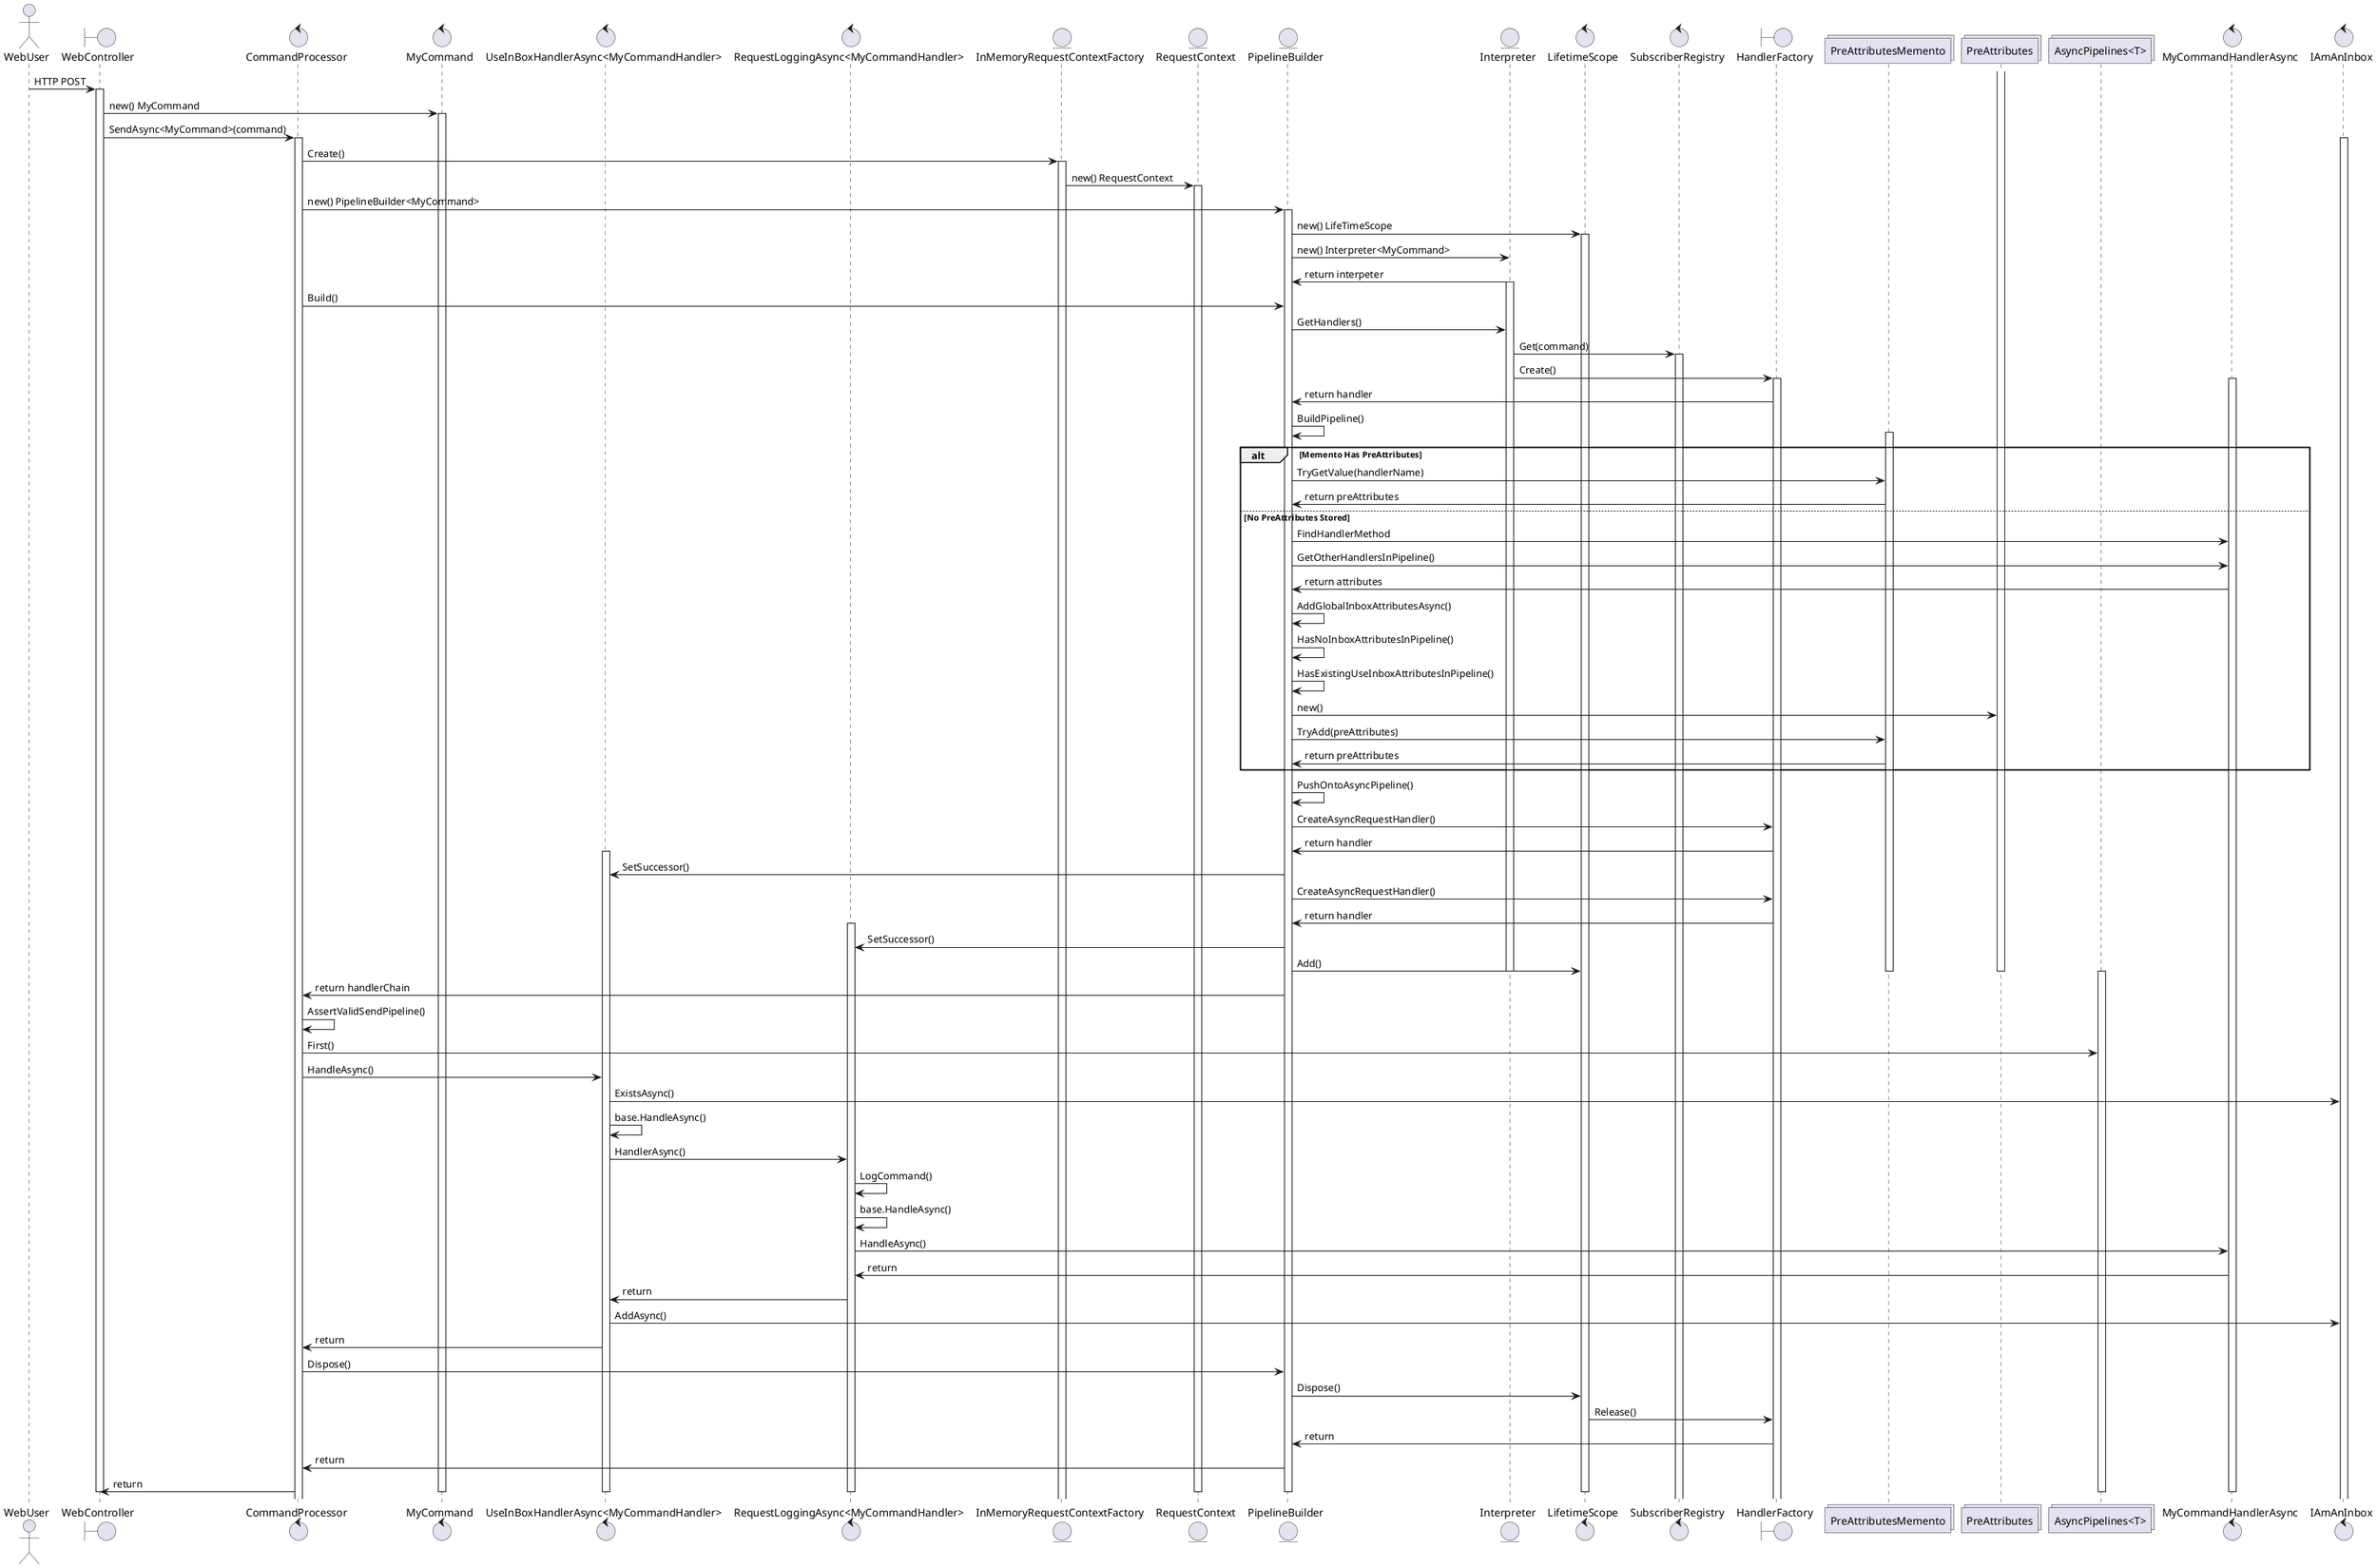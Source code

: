 @startuml Brighter_SendAsync_Pipeline

actor WebUser
boundary WebController
control CommandProcessor
control MyCommand
control "UseInBoxHandlerAsync<MyCommandHandler>" as Inbox
control "RequestLoggingAsync<MyCommandHandler>" as Logger
entity InMemoryRequestContextFactory
entity RequestContext
entity PipelineBuilder
entity Interpreter
control LifetimeScope
control SubscriberRegistry
boundary HandlerFactory
collections PreAttributesMemento
collections PreAttributes
collections "AsyncPipelines<T>" as HandlerChain
control MyCommandHandlerAsync
control IAmAnInbox

WebUser -> WebController: HTTP POST
activate WebController
WebController -> MyCommand: new() MyCommand
activate MyCommand
WebController -> CommandProcessor: SendAsync<MyCommand>(command)
activate CommandProcessor
activate IAmAnInbox
CommandProcessor -> InMemoryRequestContextFactory: Create()
activate InMemoryRequestContextFactory
InMemoryRequestContextFactory -> RequestContext: new() RequestContext
activate RequestContext
CommandProcessor -> PipelineBuilder: new() PipelineBuilder<MyCommand>
activate PipelineBuilder
PipelineBuilder -> LifetimeScope: new() LifeTimeScope
activate LifetimeScope
PipelineBuilder -> Interpreter: new() Interpreter<MyCommand>
Interpreter -> PipelineBuilder: return interpeter
activate Interpreter
CommandProcessor -> PipelineBuilder: Build()
PipelineBuilder -> Interpreter: GetHandlers()
Interpreter -> SubscriberRegistry: Get(command)
activate SubscriberRegistry
Interpreter -> HandlerFactory: Create()
activate HandlerFactory
activate MyCommandHandlerAsync
HandlerFactory -> PipelineBuilder: return handler
PipelineBuilder -> PipelineBuilder: BuildPipeline()

activate PreAttributesMemento
alt Memento Has PreAttributes
    PipelineBuilder -> PreAttributesMemento: TryGetValue(handlerName)
    PreAttributesMemento -> PipelineBuilder: return preAttributes
else No PreAttributes Stored
    PipelineBuilder -> MyCommandHandlerAsync: FindHandlerMethod
    PipelineBuilder -> MyCommandHandlerAsync: GetOtherHandlersInPipeline()
    PipelineBuilder <- MyCommandHandlerAsync: return attributes
    PipelineBuilder -> PipelineBuilder: AddGlobalInboxAttributesAsync()
    PipelineBuilder -> PipelineBuilder: HasNoInboxAttributesInPipeline()
    PipelineBuilder -> PipelineBuilder: HasExistingUseInboxAttributesInPipeline()
    PipelineBuilder -> PreAttributes: new()
    PipelineBuilder -> PreAttributesMemento: TryAdd(preAttributes)
    PreAttributesMemento -> PipelineBuilder: return preAttributes
end

activate PreAttributes
PipelineBuilder -> PipelineBuilder: PushOntoAsyncPipeline()
PipelineBuilder -> HandlerFactory: CreateAsyncRequestHandler()
HandlerFactory -> PipelineBuilder: return handler
activate Inbox
PipelineBuilder -> Inbox: SetSuccessor()
PipelineBuilder -> HandlerFactory: CreateAsyncRequestHandler()
HandlerFactory -> PipelineBuilder: return handler
activate Logger
PipelineBuilder -> Logger: SetSuccessor()
PipelineBuilder -> LifetimeScope: Add()
deactivate PreAttributes
deactivate PreAttributesMemento
deactivate Interpreter

activate HandlerChain
PipelineBuilder -> CommandProcessor: return handlerChain
CommandProcessor -> CommandProcessor: AssertValidSendPipeline()
CommandProcessor -> HandlerChain: First()

CommandProcessor -> Inbox: HandleAsync()
Inbox ->  IAmAnInbox: ExistsAsync()
Inbox -> Inbox: base.HandleAsync()
Inbox -> Logger: HandlerAsync()
Logger -> Logger: LogCommand()
Logger->Logger: base.HandleAsync()
Logger->MyCommandHandlerAsync: HandleAsync()
MyCommandHandlerAsync->Logger: return
Logger -> Inbox: return
Inbox -> IAmAnInbox: AddAsync()
Inbox -> CommandProcessor: return
CommandProcessor -> PipelineBuilder: Dispose()
PipelineBuilder -> LifetimeScope: Dispose()
LifetimeScope -> HandlerFactory: Release()
HandlerFactory -> PipelineBuilder: return
PipelineBuilder -> CommandProcessor: return
CommandProcessor -> WebController: return
deactivate Inbox
deactivate HandlerChain
deactivate MyCommandHandlerAsync
deactivate Logger
deactivate LifetimeScope
deactivate PipelineBuilder
deactivate RequestContext
deactivate MyCommand
deactivate WebController
 

@enduml




 






